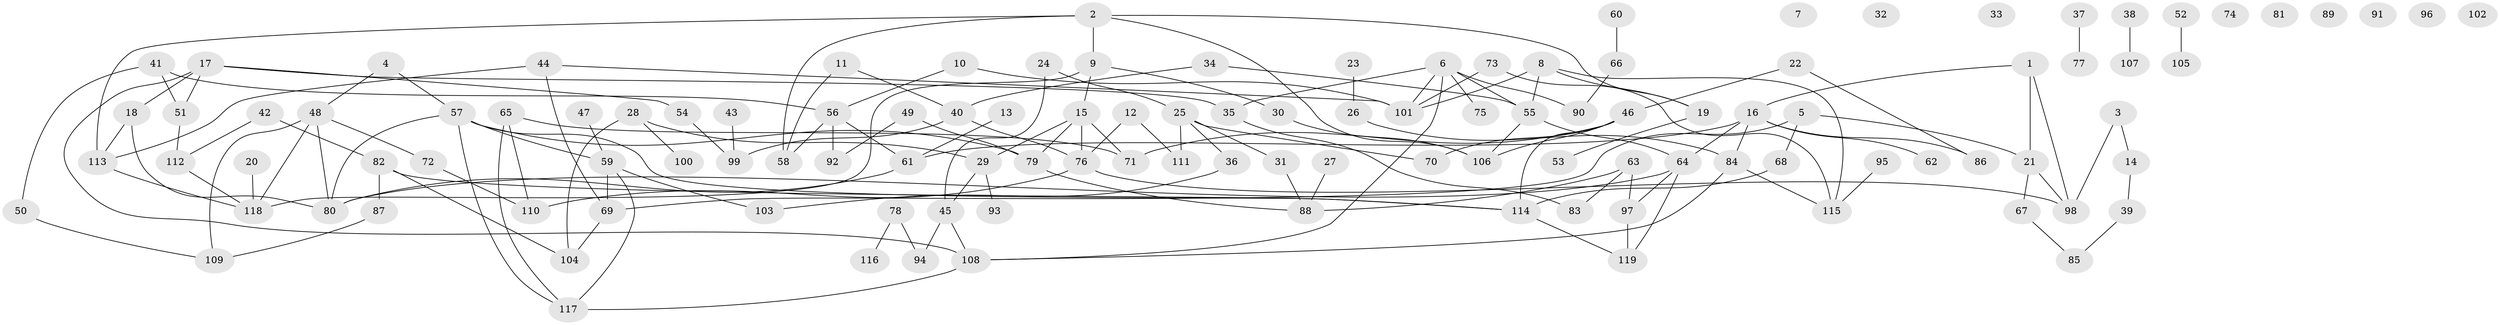 // coarse degree distribution, {4: 0.08333333333333333, 5: 0.1875, 3: 0.1875, 6: 0.08333333333333333, 7: 0.041666666666666664, 1: 0.14583333333333334, 2: 0.20833333333333334, 8: 0.041666666666666664, 11: 0.020833333333333332}
// Generated by graph-tools (version 1.1) at 2025/35/03/04/25 23:35:45]
// undirected, 119 vertices, 157 edges
graph export_dot {
  node [color=gray90,style=filled];
  1;
  2;
  3;
  4;
  5;
  6;
  7;
  8;
  9;
  10;
  11;
  12;
  13;
  14;
  15;
  16;
  17;
  18;
  19;
  20;
  21;
  22;
  23;
  24;
  25;
  26;
  27;
  28;
  29;
  30;
  31;
  32;
  33;
  34;
  35;
  36;
  37;
  38;
  39;
  40;
  41;
  42;
  43;
  44;
  45;
  46;
  47;
  48;
  49;
  50;
  51;
  52;
  53;
  54;
  55;
  56;
  57;
  58;
  59;
  60;
  61;
  62;
  63;
  64;
  65;
  66;
  67;
  68;
  69;
  70;
  71;
  72;
  73;
  74;
  75;
  76;
  77;
  78;
  79;
  80;
  81;
  82;
  83;
  84;
  85;
  86;
  87;
  88;
  89;
  90;
  91;
  92;
  93;
  94;
  95;
  96;
  97;
  98;
  99;
  100;
  101;
  102;
  103;
  104;
  105;
  106;
  107;
  108;
  109;
  110;
  111;
  112;
  113;
  114;
  115;
  116;
  117;
  118;
  119;
  1 -- 16;
  1 -- 21;
  1 -- 98;
  2 -- 9;
  2 -- 19;
  2 -- 58;
  2 -- 106;
  2 -- 113;
  3 -- 14;
  3 -- 98;
  4 -- 48;
  4 -- 57;
  5 -- 21;
  5 -- 68;
  5 -- 69;
  6 -- 35;
  6 -- 55;
  6 -- 75;
  6 -- 90;
  6 -- 101;
  6 -- 108;
  8 -- 19;
  8 -- 55;
  8 -- 101;
  8 -- 115;
  9 -- 15;
  9 -- 30;
  9 -- 118;
  10 -- 56;
  10 -- 101;
  11 -- 40;
  11 -- 58;
  12 -- 76;
  12 -- 111;
  13 -- 61;
  14 -- 39;
  15 -- 29;
  15 -- 71;
  15 -- 76;
  15 -- 79;
  16 -- 61;
  16 -- 62;
  16 -- 64;
  16 -- 84;
  16 -- 86;
  17 -- 18;
  17 -- 35;
  17 -- 51;
  17 -- 54;
  17 -- 108;
  18 -- 80;
  18 -- 113;
  19 -- 53;
  20 -- 118;
  21 -- 67;
  21 -- 98;
  22 -- 46;
  22 -- 86;
  23 -- 26;
  24 -- 25;
  24 -- 45;
  25 -- 31;
  25 -- 36;
  25 -- 70;
  25 -- 111;
  26 -- 84;
  27 -- 88;
  28 -- 29;
  28 -- 100;
  28 -- 104;
  29 -- 45;
  29 -- 93;
  30 -- 106;
  31 -- 88;
  34 -- 40;
  34 -- 55;
  35 -- 83;
  36 -- 103;
  37 -- 77;
  38 -- 107;
  39 -- 85;
  40 -- 76;
  40 -- 99;
  41 -- 50;
  41 -- 51;
  41 -- 56;
  42 -- 82;
  42 -- 112;
  43 -- 99;
  44 -- 69;
  44 -- 101;
  44 -- 113;
  45 -- 94;
  45 -- 108;
  46 -- 70;
  46 -- 71;
  46 -- 106;
  46 -- 114;
  47 -- 59;
  48 -- 72;
  48 -- 80;
  48 -- 109;
  48 -- 118;
  49 -- 79;
  49 -- 92;
  50 -- 109;
  51 -- 112;
  52 -- 105;
  54 -- 99;
  55 -- 64;
  55 -- 106;
  56 -- 58;
  56 -- 61;
  56 -- 92;
  57 -- 59;
  57 -- 79;
  57 -- 80;
  57 -- 114;
  57 -- 117;
  59 -- 69;
  59 -- 103;
  59 -- 117;
  60 -- 66;
  61 -- 80;
  63 -- 83;
  63 -- 88;
  63 -- 97;
  64 -- 80;
  64 -- 97;
  64 -- 119;
  65 -- 71;
  65 -- 110;
  65 -- 117;
  66 -- 90;
  67 -- 85;
  68 -- 114;
  69 -- 104;
  72 -- 110;
  73 -- 101;
  73 -- 115;
  76 -- 98;
  76 -- 110;
  78 -- 94;
  78 -- 116;
  79 -- 88;
  82 -- 87;
  82 -- 104;
  82 -- 114;
  84 -- 108;
  84 -- 115;
  87 -- 109;
  95 -- 115;
  97 -- 119;
  108 -- 117;
  112 -- 118;
  113 -- 118;
  114 -- 119;
}
